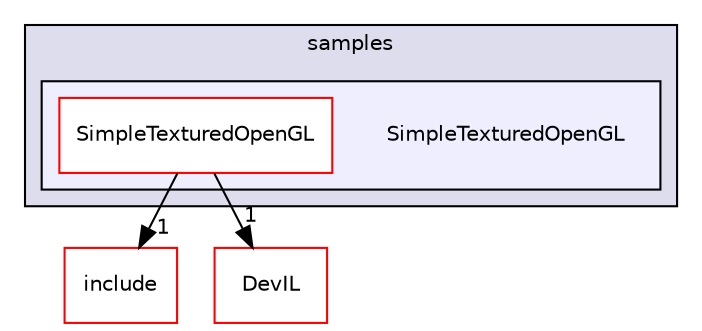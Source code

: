 digraph "assimp/assimp-3.1.1/samples/SimpleTexturedOpenGL" {
  compound=true
  node [ fontsize="10", fontname="Helvetica"];
  edge [ labelfontsize="10", labelfontname="Helvetica"];
  subgraph clusterdir_fa4f8e3d4f5177145e1be8fdec42c1cb {
    graph [ bgcolor="#ddddee", pencolor="black", label="samples" fontname="Helvetica", fontsize="10", URL="dir_fa4f8e3d4f5177145e1be8fdec42c1cb.html"]
  subgraph clusterdir_3a01288ead7271f03ab32b71b068841c {
    graph [ bgcolor="#eeeeff", pencolor="black", label="" URL="dir_3a01288ead7271f03ab32b71b068841c.html"];
    dir_3a01288ead7271f03ab32b71b068841c [shape=plaintext label="SimpleTexturedOpenGL"];
    dir_1ba0fba9a0aedd01b1c9ea1a688f5995 [shape=box label="SimpleTexturedOpenGL" color="red" fillcolor="white" style="filled" URL="dir_1ba0fba9a0aedd01b1c9ea1a688f5995.html"];
  }
  }
  dir_c101cde07d36a9a69cf1f5e6a5d497f4 [shape=box label="include" fillcolor="white" style="filled" color="red" URL="dir_c101cde07d36a9a69cf1f5e6a5d497f4.html"];
  dir_7a95bf0f6c67927ad38e96018877bff8 [shape=box label="DevIL" fillcolor="white" style="filled" color="red" URL="dir_7a95bf0f6c67927ad38e96018877bff8.html"];
  dir_1ba0fba9a0aedd01b1c9ea1a688f5995->dir_c101cde07d36a9a69cf1f5e6a5d497f4 [headlabel="1", labeldistance=1.5 headhref="dir_000139_000030.html"];
  dir_1ba0fba9a0aedd01b1c9ea1a688f5995->dir_7a95bf0f6c67927ad38e96018877bff8 [headlabel="1", labeldistance=1.5 headhref="dir_000139_000059.html"];
}
